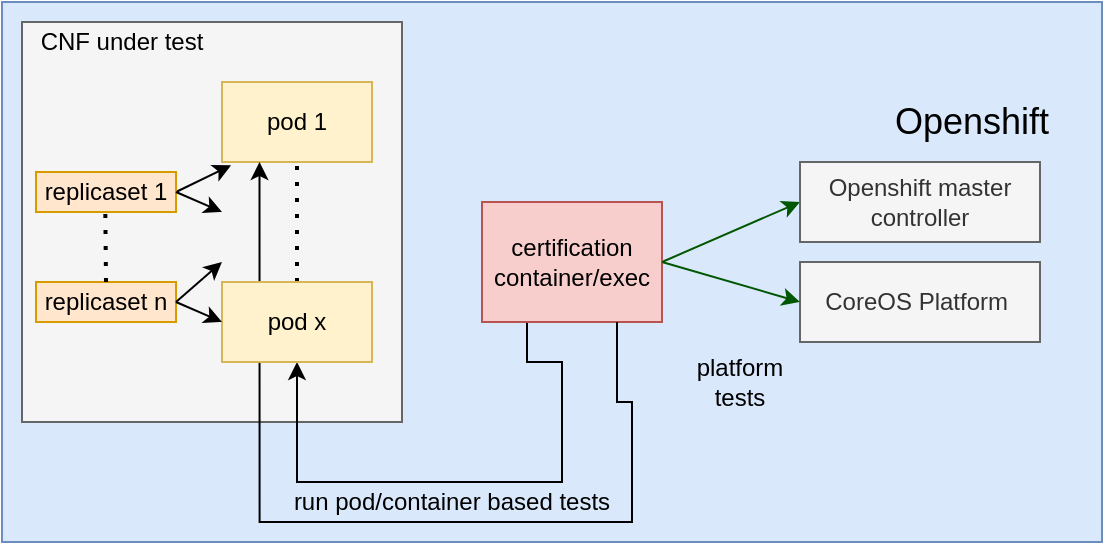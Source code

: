 <mxfile version="14.6.13" type="device"><diagram id="jFMSjIpnFXatA3N6K6Q8" name="Page-1"><mxGraphModel dx="1422" dy="779" grid="1" gridSize="10" guides="1" tooltips="1" connect="1" arrows="1" fold="1" page="1" pageScale="1" pageWidth="850" pageHeight="1100" math="0" shadow="0"><root><mxCell id="0"/><mxCell id="1" parent="0"/><mxCell id="Glh_CMaWA9ESUt1G1qD--26" value="" style="rounded=0;whiteSpace=wrap;html=1;fillColor=#dae8fc;strokeColor=#6c8ebf;" parent="1" vertex="1"><mxGeometry x="170" y="220" width="550" height="270" as="geometry"/></mxCell><mxCell id="Glh_CMaWA9ESUt1G1qD--6" value="" style="rounded=0;whiteSpace=wrap;html=1;fillColor=#f5f5f5;strokeColor=#666666;fontColor=#333333;" parent="1" vertex="1"><mxGeometry x="180" y="230" width="190" height="200" as="geometry"/></mxCell><mxCell id="Glh_CMaWA9ESUt1G1qD--2" value="pod 1" style="rounded=0;whiteSpace=wrap;html=1;fillColor=#fff2cc;strokeColor=#d6b656;" parent="1" vertex="1"><mxGeometry x="280" y="260" width="75" height="40" as="geometry"/></mxCell><mxCell id="Glh_CMaWA9ESUt1G1qD--7" value="CNF under test" style="text;html=1;strokeColor=none;fillColor=none;align=center;verticalAlign=middle;whiteSpace=wrap;rounded=0;" parent="1" vertex="1"><mxGeometry x="180" y="230" width="100" height="20" as="geometry"/></mxCell><mxCell id="Glh_CMaWA9ESUt1G1qD--8" value="" style="endArrow=none;dashed=1;html=1;dashPattern=1 3;strokeWidth=2;entryX=0.5;entryY=1;entryDx=0;entryDy=0;" parent="1" source="Glh_CMaWA9ESUt1G1qD--4" target="Glh_CMaWA9ESUt1G1qD--2" edge="1"><mxGeometry width="50" height="50" relative="1" as="geometry"><mxPoint x="400" y="420" as="sourcePoint"/><mxPoint x="450" y="370" as="targetPoint"/></mxGeometry></mxCell><mxCell id="Glh_CMaWA9ESUt1G1qD--19" style="edgeStyle=orthogonalEdgeStyle;rounded=0;orthogonalLoop=1;jettySize=auto;html=1;exitX=0.25;exitY=1;exitDx=0;exitDy=0;entryX=0.5;entryY=1;entryDx=0;entryDy=0;" parent="1" source="Glh_CMaWA9ESUt1G1qD--10" target="Glh_CMaWA9ESUt1G1qD--4" edge="1"><mxGeometry relative="1" as="geometry"><Array as="points"><mxPoint x="450" y="400"/><mxPoint x="450" y="460"/><mxPoint x="318" y="460"/></Array></mxGeometry></mxCell><mxCell id="Glh_CMaWA9ESUt1G1qD--31" style="edgeStyle=none;rounded=0;orthogonalLoop=1;jettySize=auto;html=1;exitX=1;exitY=0.5;exitDx=0;exitDy=0;strokeColor=#005700;fillColor=#008a00;entryX=0;entryY=0.5;entryDx=0;entryDy=0;" parent="1" source="Glh_CMaWA9ESUt1G1qD--10" target="Glh_CMaWA9ESUt1G1qD--29" edge="1"><mxGeometry relative="1" as="geometry"/></mxCell><mxCell id="Glh_CMaWA9ESUt1G1qD--10" value="certification container/exec" style="rounded=0;whiteSpace=wrap;html=1;fillColor=#f8cecc;strokeColor=#b85450;" parent="1" vertex="1"><mxGeometry x="410" y="320" width="90" height="60" as="geometry"/></mxCell><mxCell id="Glh_CMaWA9ESUt1G1qD--20" style="edgeStyle=orthogonalEdgeStyle;rounded=0;orthogonalLoop=1;jettySize=auto;html=1;entryX=0.25;entryY=1;entryDx=0;entryDy=0;exitX=0.75;exitY=1;exitDx=0;exitDy=0;" parent="1" source="Glh_CMaWA9ESUt1G1qD--10" target="Glh_CMaWA9ESUt1G1qD--2" edge="1"><mxGeometry relative="1" as="geometry"><mxPoint x="600" y="410" as="sourcePoint"/><mxPoint x="327.5" y="410" as="targetPoint"/><Array as="points"><mxPoint x="485" y="420"/><mxPoint x="485" y="480"/><mxPoint x="299" y="480"/></Array></mxGeometry></mxCell><mxCell id="Glh_CMaWA9ESUt1G1qD--21" value="run pod/container based tests" style="text;html=1;strokeColor=none;fillColor=none;align=center;verticalAlign=middle;whiteSpace=wrap;rounded=0;" parent="1" vertex="1"><mxGeometry x="300" y="460" width="190" height="20" as="geometry"/></mxCell><mxCell id="Glh_CMaWA9ESUt1G1qD--27" value="&lt;font style=&quot;font-size: 18px&quot;&gt;Openshift&lt;/font&gt;" style="text;html=1;strokeColor=none;fillColor=none;align=center;verticalAlign=middle;whiteSpace=wrap;rounded=0;" parent="1" vertex="1"><mxGeometry x="590" y="270" width="130" height="20" as="geometry"/></mxCell><mxCell id="Glh_CMaWA9ESUt1G1qD--29" value="Openshift master controller" style="rounded=0;whiteSpace=wrap;html=1;fillColor=#f5f5f5;strokeColor=#666666;fontColor=#333333;" parent="1" vertex="1"><mxGeometry x="569" y="300" width="120" height="40" as="geometry"/></mxCell><mxCell id="Glh_CMaWA9ESUt1G1qD--30" value="CoreOS Platform&amp;nbsp;" style="rounded=0;whiteSpace=wrap;html=1;fillColor=#f5f5f5;strokeColor=#666666;fontColor=#333333;" parent="1" vertex="1"><mxGeometry x="569" y="350" width="120" height="40" as="geometry"/></mxCell><mxCell id="Glh_CMaWA9ESUt1G1qD--32" style="edgeStyle=none;rounded=0;orthogonalLoop=1;jettySize=auto;html=1;strokeColor=#005700;entryX=0;entryY=0.5;entryDx=0;entryDy=0;fillColor=#008a00;exitX=1;exitY=0.5;exitDx=0;exitDy=0;" parent="1" source="Glh_CMaWA9ESUt1G1qD--10" target="Glh_CMaWA9ESUt1G1qD--30" edge="1"><mxGeometry relative="1" as="geometry"><mxPoint x="479" y="310" as="sourcePoint"/><mxPoint x="579" y="320" as="targetPoint"/></mxGeometry></mxCell><mxCell id="Glh_CMaWA9ESUt1G1qD--33" value="platform tests" style="text;html=1;strokeColor=none;fillColor=none;align=center;verticalAlign=middle;whiteSpace=wrap;rounded=0;" parent="1" vertex="1"><mxGeometry x="519" y="400" width="40" height="20" as="geometry"/></mxCell><mxCell id="Glh_CMaWA9ESUt1G1qD--41" style="edgeStyle=none;rounded=0;orthogonalLoop=1;jettySize=auto;html=1;exitX=1;exitY=0.5;exitDx=0;exitDy=0;entryX=0.06;entryY=1.042;entryDx=0;entryDy=0;entryPerimeter=0;strokeColor=#000000;" parent="1" source="Glh_CMaWA9ESUt1G1qD--40" target="Glh_CMaWA9ESUt1G1qD--2" edge="1"><mxGeometry relative="1" as="geometry"/></mxCell><mxCell id="Glh_CMaWA9ESUt1G1qD--40" value="replicaset 1" style="rounded=0;whiteSpace=wrap;html=1;strokeColor=#d79b00;fillColor=#ffe6cc;" parent="1" vertex="1"><mxGeometry x="187" y="305" width="70" height="20" as="geometry"/></mxCell><mxCell id="Glh_CMaWA9ESUt1G1qD--4" value="pod x" style="rounded=0;whiteSpace=wrap;html=1;fillColor=#fff2cc;strokeColor=#d6b656;" parent="1" vertex="1"><mxGeometry x="280" y="360" width="75" height="40" as="geometry"/></mxCell><mxCell id="Glh_CMaWA9ESUt1G1qD--43" value="replicaset n" style="rounded=0;whiteSpace=wrap;html=1;strokeColor=#d79b00;fillColor=#ffe6cc;" parent="1" vertex="1"><mxGeometry x="187" y="360" width="70" height="20" as="geometry"/></mxCell><mxCell id="Glh_CMaWA9ESUt1G1qD--44" value="" style="endArrow=none;dashed=1;html=1;dashPattern=1 3;strokeWidth=2;entryX=0.5;entryY=1;entryDx=0;entryDy=0;" parent="1" edge="1"><mxGeometry width="50" height="50" relative="1" as="geometry"><mxPoint x="222" y="360" as="sourcePoint"/><mxPoint x="221.66" y="325" as="targetPoint"/></mxGeometry></mxCell><mxCell id="Glh_CMaWA9ESUt1G1qD--46" style="edgeStyle=none;rounded=0;orthogonalLoop=1;jettySize=auto;html=1;exitX=1;exitY=0.5;exitDx=0;exitDy=0;entryX=0;entryY=0.5;entryDx=0;entryDy=0;strokeColor=#000000;" parent="1" source="Glh_CMaWA9ESUt1G1qD--43" target="Glh_CMaWA9ESUt1G1qD--4" edge="1"><mxGeometry relative="1" as="geometry"><mxPoint x="267" y="325" as="sourcePoint"/><mxPoint x="294.5" y="311.68" as="targetPoint"/></mxGeometry></mxCell><mxCell id="Glh_CMaWA9ESUt1G1qD--47" style="edgeStyle=none;rounded=0;orthogonalLoop=1;jettySize=auto;html=1;exitX=1;exitY=0.5;exitDx=0;exitDy=0;strokeColor=#000000;" parent="1" source="Glh_CMaWA9ESUt1G1qD--43" edge="1"><mxGeometry relative="1" as="geometry"><mxPoint x="267" y="380" as="sourcePoint"/><mxPoint x="280" y="350" as="targetPoint"/></mxGeometry></mxCell><mxCell id="Glh_CMaWA9ESUt1G1qD--48" style="edgeStyle=none;rounded=0;orthogonalLoop=1;jettySize=auto;html=1;exitX=1;exitY=0.5;exitDx=0;exitDy=0;entryX=0;entryY=0.5;entryDx=0;entryDy=0;strokeColor=#000000;" parent="1" edge="1"><mxGeometry relative="1" as="geometry"><mxPoint x="257" y="315" as="sourcePoint"/><mxPoint x="280" y="325" as="targetPoint"/></mxGeometry></mxCell></root></mxGraphModel></diagram></mxfile>